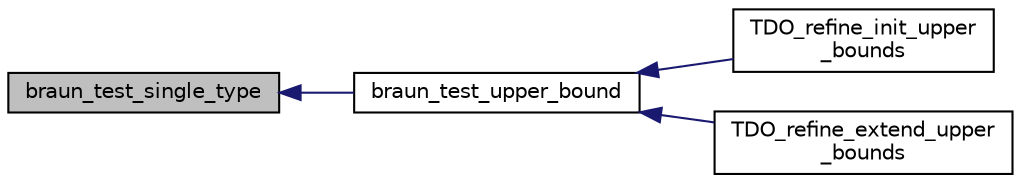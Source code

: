 digraph "braun_test_single_type"
{
  edge [fontname="Helvetica",fontsize="10",labelfontname="Helvetica",labelfontsize="10"];
  node [fontname="Helvetica",fontsize="10",shape=record];
  rankdir="LR";
  Node2445 [label="braun_test_single_type",height=0.2,width=0.4,color="black", fillcolor="grey75", style="filled", fontcolor="black"];
  Node2445 -> Node2446 [dir="back",color="midnightblue",fontsize="10",style="solid",fontname="Helvetica"];
  Node2446 [label="braun_test_upper_bound",height=0.2,width=0.4,color="black", fillcolor="white", style="filled",URL="$de/d59/lib_2foundations_2geometry_2packing_8_c.html#a86e20ed46d2cd22bd8604ea8861afa1f"];
  Node2446 -> Node2447 [dir="back",color="midnightblue",fontsize="10",style="solid",fontname="Helvetica"];
  Node2447 [label="TDO_refine_init_upper\l_bounds",height=0.2,width=0.4,color="black", fillcolor="white", style="filled",URL="$de/d59/lib_2foundations_2geometry_2packing_8_c.html#aa791bbb39837ada2d729b7e0dc022e7c"];
  Node2446 -> Node2448 [dir="back",color="midnightblue",fontsize="10",style="solid",fontname="Helvetica"];
  Node2448 [label="TDO_refine_extend_upper\l_bounds",height=0.2,width=0.4,color="black", fillcolor="white", style="filled",URL="$de/d59/lib_2foundations_2geometry_2packing_8_c.html#aae648b1115583e010b73fc87d3e816aa"];
}
